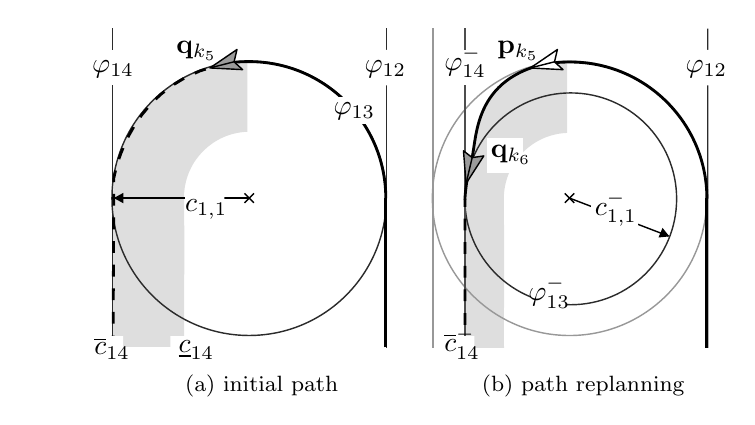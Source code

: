 
\definecolor{cDEDEDE}{RGB}{222,222,222}
\definecolor{c989898}{RGB}{152,152,152}
\definecolor{c2B2B2B}{RGB}{43,43,43}
\definecolor{cFFFFFF}{RGB}{255,255,255}
\definecolor{c4D4D4D}{RGB}{77,77,77}
\definecolor{c9B9B9B}{RGB}{155,155,155}


\def \globalscale {1.0}
\begin{tikzpicture}[y=0.80pt, x=0.80pt, yscale=-\globalscale, xscale=\globalscale, inner sep=0pt, outer sep=0pt]
  \path[fill=cDEDEDE,line join=round,even odd rule,line width=0.160pt] (201.222,23.233) .. controls (207.053,21.279) and (213.025,19.919) .. (219.486,19.805) -- (219.486,51.864) .. controls (204.173,52.426) and (191.822,64.591) .. (190.964,79.827) -- (190.977,92.454) -- (190.964,92.74) -- (190.964,93.03) .. controls (190.977,93.758) and (191.082,94.516) .. (191.062,95.231) -- (191.067,95.238) -- (191.067,97.01) -- (190.964,137.125) -- (190.964,144.342) -- (190.945,144.342) -- (190.945,144.485) -- (190.934,145.295) -- (190.992,148.986) -- (173.2,148.99) .. controls (173.479,128.961) and (172.479,100.465) .. (173.337,81.83) .. controls (173.756,72.729) and (175.776,65.758) .. (176.367,63.702) .. controls (178.587,55.983) and (177.003,33.243) .. (200.777,23.402) -- (201.222,23.233) -- cycle;



  \path[draw=c989898,line join=round,line width=0.512pt] (220.579,81.412) ellipse (1.742cm and 1.742cm);



  \path[draw=black,line join=round,line width=0.512pt] (222.748,83.448) -- (218.467,79.167);



  \path[draw=c2B2B2B,line join=round,line width=0.512pt] (283.011,4.754) -- (283.01,148.927);



  \path[draw=black,line join=round,line width=1.024pt] (212.566,20.526) .. controls (214.291,19.787) and (220.904,19.839) .. (220.904,19.839) .. controls (254.995,19.839) and (282.631,47.476) .. (282.631,81.567);



  \path[draw=black,line join=round,line width=0.512pt] (218.468,83.445) -- (222.75,79.165);



    \path[fill=cFFFFFF,line join=round,line width=0.160pt] (289.402,14.402) -- (276.953,14.402) -- (276.953,30.371) -- (289.408,30.371) -- (289.402,14.402) -- cycle;



    \path[cm={{1.0,0.0,0.0,1.0,(273.0,27.0)}}] (0.0,0.0) node[above right] () {$\varphi_{12}$};



  \path[draw=black,line join=round,line width=1.024pt] (282.63,148.938) -- (282.63,81.368);



  \path[draw=c2B2B2B,line join=round,line width=0.512pt] (221.117,81.63) ellipse (1.345cm and 1.345cm);



  \path[draw=c4D4D4D,line join=round,line width=0.512pt] (173.426,4.677) -- (173.426,148.85);



  \path[draw=black,line join=round,line width=0.512pt] (265.278,98.443) -- (220.778,81.376);



  \path[draw=black,line join=round,line width=1.024pt] (212.045,20.166) .. controls (176.502,26.744) and (178.896,54.934) .. (176.372,63.709) .. controls (173.763,72.78) and (173.365,81.25) .. (173.365,81.25) -- (173.379,81.515) -- (173.421,81.963);



  \path[draw=black,fill=c9B9B9B,line join=round,line width=0.512pt] (173.851,74.681) -- (181.843,62.252) -- (176.623,63.015) -- (172.68,59.95) -- (173.851,74.681) -- cycle;



  \path[fill=black,line join=round,line width=0.256pt] (172.733,138.543) -- (172.733,133.21) -- (174.014,133.21) -- (174.014,138.543) -- (172.733,138.543) -- cycle(172.733,127.877) -- (172.733,122.543) -- (174.014,122.543) -- (174.014,127.877) -- (172.733,127.877) -- cycle(172.733,117.21) -- (172.733,111.877) -- (174.014,111.877) -- (174.014,117.21) -- (172.733,117.21) -- cycle(172.733,106.543) -- (172.733,101.21) -- (174.014,101.21) -- (174.014,106.543) -- (172.733,106.543) -- cycle(172.733,95.877) -- (172.733,90.543) -- (174.014,90.543) -- (174.014,95.877) -- (172.733,95.877) -- cycle(172.733,85.21) -- (172.733,81.64) -- (174.014,81.64) -- (174.014,85.21) -- (172.733,85.21) -- cycle(172.733,149.21) -- (172.733,143.877) -- (174.014,143.877) -- (174.014,149.21) -- (172.733,149.21) -- cycle;



    \path[fill=cFFFFFF,line join=round,line width=0.160pt,rounded corners=0.0cm] (167.368,14.402) rectangle (179.818,30.371);



    \path[cm={{1.0,0.0,0.0,1.0,(164.0,27.0)}}] (0.0,0.0) node[above right] () {$\varphi_{14}^-$};



    \path[fill=cFFFFFF,line join=round,line width=0.160pt] (177.575,143.644) -- (165.126,143.644) -- (165.092,155.719) -- (177.571,155.688) -- (177.575,143.644) -- cycle;



    \path[cm={{1.0,0.0,0.0,1.0,(164.0,154.0)}}] (0.0,0.0) node[above right] () {$\overline{c}_{14}^-$};



    \path[fill=cFFFFFF,line join=round,line width=0.160pt,rounded corners=0.0cm] (230.323,82.536) rectangle (251.572,98.506);



    \path[cm={{1.0,0.0,0.0,1.0,(232.0,94.0)}}] (0.0,0.0) node[above right] () {$c_{1,1}^-$};



  \path[draw=black,fill=cFFFFFF,line join=round,line width=0.512pt] (202.897,22.524) -- (217.655,23.291) -- (213.788,19.77) -- (215.103,14.194) -- (202.897,22.524) -- cycle;



    \path[fill=cFFFFFF,line join=round,line width=0.160pt] (199.477,54.187) -- (183.508,54.187) -- (183.508,70.157) -- (199.477,70.157) -- (199.477,54.187) -- cycle;



    \path[cm={{1.0,0.0,0.0,1.0,(185.0,66.0)}}] (0.0,0.0) node[above right] () {$\mathbf{q}_{k_6}$};



    \path[fill=cFFFFFF,line join=round,line width=0.160pt,rounded corners=0.0cm] (192.405,6.186) rectangle (204.855,18.636);



    \path[cm={{1.0,0.0,0.0,1.0,(188.0,19.0)}}] (0.0,0.0) node[above right] () {$\mathbf{p}_{k_5}$};



  \path[draw=black,line join=round,line width=0.512pt] (203.223,22.434) -- (213.69,19.77);



  \path[draw=black,line join=round,line width=0.512pt] (174.025,74.037) -- (176.584,63.08);



    \path[fill=cFFFFFF,line join=round,line width=0.160pt] (219.226,117.874) -- (203.256,117.874) -- (203.256,133.844) -- (219.226,133.843) -- (219.226,117.874) -- cycle;



    \path[cm={{1.0,0.0,0.0,1.0,(202.0,131.0)}}] (0.0,0.0) node[above right] () {$\varphi_{13}^-$};



  \path[draw=c989898,line join=round,line width=0.512pt] (158.857,4.694) -- (158.857,148.867);



  \path[cm={{1.0,0.0,0.0,1.0,(181.0,171.0)}}] (0.0,0.0) node[above right] () {\footnotesize (b) path replanning};



  \path[fill=black,line join=round,line width=0.160pt] (262.593,94.749) -- (260.761,99.094) -- (265.657,98.599) -- (262.593,94.749) -- cycle;



  \path[draw=c2B2B2B,line join=round,line width=0.512pt] (137.91,4.643) -- (137.91,148.816);



    \path[fill=cFFFFFF,line join=round,line width=0.160pt] (144.686,14.367) -- (131.236,14.367) -- (131.236,30.337) -- (144.696,30.371) -- (144.686,14.367) -- cycle;



    \path[cm={{1.0,0.0,0.0,1.0,(128.0,27.0)}}] (0.0,0.0) node[above right] () {$\varphi_{12}$};



  \path[fill=cDEDEDE,line join=round,line width=0.160pt] (14.406,79.24) -- (14.431,79.24) .. controls (15.358,46.336) and (42.035,19.875) .. (75.024,19.294) -- (75.024,51.352) .. controls (59.711,51.915) and (47.36,64.079) .. (46.502,79.316) -- (46.515,91.943) -- (46.502,92.229) -- (46.502,92.519) .. controls (46.516,93.247) and (46.62,94.004) .. (46.6,94.72) -- (46.605,94.727) -- (46.605,96.499) -- (46.502,136.613) -- (46.502,143.831) -- (46.483,143.831) -- (46.483,143.974) -- (46.472,144.784) -- (46.53,148.475) -- (14.23,148.482) .. controls (14.23,146.809) and (14.209,150.117) .. (14.199,146.415) -- (14.199,144.873) -- (14.199,144.56) -- (14.199,144.141) -- (14.199,143.836) -- (14.199,81.203) -- (14.406,79.24) -- cycle;



  \path[draw=c2B2B2B,line join=round,line width=0.512pt] (75.852,81.397) ellipse (1.742cm and 1.742cm);



  \path[draw=black,line join=round,line width=0.512pt] (78.015,83.431) -- (73.74,79.151);



  \path[draw=black,line join=round,line width=0.512pt] (73.742,83.431) -- (78.023,79.15);



  \path[draw=c2B2B2B,line join=round,line width=0.512pt] (14.148,4.662) -- (14.148,148.835);



  \path[draw=black,line join=round,line width=0.512pt] (75.923,81.323) -- (14.074,81.323);



  \path[fill=black,line join=round,line width=0.160pt] (19.079,83.639) -- (19.073,78.924) -- (14.756,81.287) -- (19.079,83.639) -- cycle;



    \path[fill=cFFFFFF,line join=round,line width=0.160pt,rounded corners=0.0cm] (8.09,14.402) rectangle (20.54,30.371);



    \path[cm={{1.0,0.0,0.0,1.0,(5.0,27.0)}}] (0.0,0.0) node[above right] () {$\varphi_{14}$};



  \path[draw=black,line join=round,line width=1.024pt] (67.526,20.342) .. controls (69.251,19.603) and (75.863,19.655) .. (75.863,19.655) .. controls (109.954,19.655) and (137.59,47.292) .. (137.59,81.383);



    \path[fill=cFFFFFF,line join=round,line width=0.160pt,rounded corners=0.0cm] (115.265,35.513) rectangle (131.234,47.962);



    \path[cm={{1.0,0.0,0.0,1.0,(114.0,46.0)}}] (0.0,0.0) node[above right] () {$\varphi_{13}$};



    \path[fill=cFFFFFF,line join=round,line width=0.160pt] (52.7,143.645) -- (40.25,143.645) -- (40.232,155.674) -- (52.711,155.674) -- (52.7,143.645) -- cycle;



    \path[cm={{1.0,0.0,0.0,1.0,(44.0,154.0)}}] (0.0,0.0) node[above right] () {$\underline{c}_{14}$};



    \path[fill=cFFFFFF,line join=round,line width=0.160pt] (64.669,78.698) -- (46.939,78.697) -- (46.939,91.147) -- (64.669,91.147) -- (64.669,78.698) -- cycle;



    \path[cm={{1.0,0.0,0.0,1.0,(47.0,91.0)}}] (0.0,0.0) node[above right] () {$c_{1,1}$};



  \path[fill=black,line join=round,line width=0.256pt] (13.821,138.045) -- (13.844,132.712) -- (15.123,132.718) -- (15.101,138.051) -- (13.821,138.045) -- cycle(13.866,127.379) -- (13.889,122.046) -- (15.169,122.051) -- (15.146,127.384) -- (13.866,127.379) -- cycle(13.912,116.712) -- (13.934,111.379) -- (15.214,111.384) -- (15.192,116.718) -- (13.912,116.712) -- cycle(13.957,106.046) -- (13.98,100.712) -- (15.26,100.718) -- (15.237,106.051) -- (13.957,106.046) -- cycle(14.003,95.379) -- (14.026,90.046) -- (15.306,90.051) -- (15.283,95.385) -- (14.003,95.379) -- cycle(14.048,84.713) -- (14.071,79.379) -- (15.351,79.385) -- (15.328,84.718) -- (14.048,84.713) -- cycle(14.094,74.046) -- (14.1,72.499) -- (14.112,72.374) -- (14.148,72.254) -- (14.208,72.143) -- (14.289,72.048) -- (14.385,71.967) -- (14.495,71.908) -- (14.616,71.872) -- (14.74,71.861) -- (14.198,71.862) -- (14.498,70.344) -- (14.899,68.664) -- (16.15,68.934) -- (15.749,70.614) -- (15.458,72.086) -- (14.74,73.141) -- (15.38,72.504) -- (15.374,74.052) -- (14.094,74.046) -- cycle(16.417,63.495) -- (17.179,61.251) -- (18.299,58.471) -- (19.5,58.914) -- (18.38,61.694) -- (17.64,63.874) -- (16.417,63.495) -- cycle(20.537,53.59) -- (20.968,52.689) -- (23.139,48.887) -- (24.274,49.479) -- (22.103,53.281) -- (21.709,54.104) -- (20.537,53.59) -- cycle(26.113,44.404) -- (26.849,43.329) -- (29.455,40.182) -- (30.479,40.951) -- (27.872,44.097) -- (27.199,45.081) -- (26.113,44.404) -- cycle(33.153,36.263) -- (35.242,34.206) -- (37.182,32.678) -- (38.03,33.637) -- (36.09,35.164) -- (34.097,37.126) -- (33.153,36.263) -- cycle(41.51,29.448) -- (46.062,26.669) -- (46.795,27.719) -- (42.243,30.498) -- (41.51,29.448) -- cycle(50.959,24.376) -- (53.445,23.253) -- (56.011,22.46) -- (56.465,23.657) -- (53.899,24.449) -- (51.559,25.507) -- (50.959,24.376) -- cycle(61.106,20.886) -- (61.209,20.854) -- (66.431,19.92) -- (66.734,21.163) -- (61.511,22.098) -- (61.561,22.083) -- (61.106,20.886) -- cycle(13.775,148.712) -- (13.798,143.379) -- (15.078,143.384) -- (15.055,148.717) -- (13.775,148.712) -- cycle;



    \path[fill=cFFFFFF,line join=round,line width=0.160pt] (18.915,143.645) -- (6.465,143.645) -- (6.432,155.72) -- (18.91,155.689) -- (18.915,143.645) -- cycle;



    \path[cm={{1.0,0.0,0.0,1.0,(6.0,154.0)}}] (0.0,0.0) node[above right] () {$\overline{c}_{14}$};



  \path[draw=black,fill=c9B9B9B,line join=round,line width=0.512pt] (58.17,22.51) -- (72.927,23.277) -- (69.061,19.756) -- (70.376,14.18) -- (58.17,22.51) -- cycle;



  \path[cm={{1.0,0.0,0.0,1.0,(43.0,19.0)}}] (0.0,0.0) node[above right] () {$\mathbf{q}_{k_5}$};



  \path[draw=black,line join=round,line width=0.512pt] (58.496,22.42) -- (68.963,19.755);



  \path[cm={{1.0,0.0,0.0,1.0,(47.0,171.0)}}] (0.0,0.0) node[above right] () {\footnotesize (a) initial path};



  \path[draw=black,line join=round,line width=1.024pt] (137.59,148.754) -- (137.59,81.184);




\end{tikzpicture}

